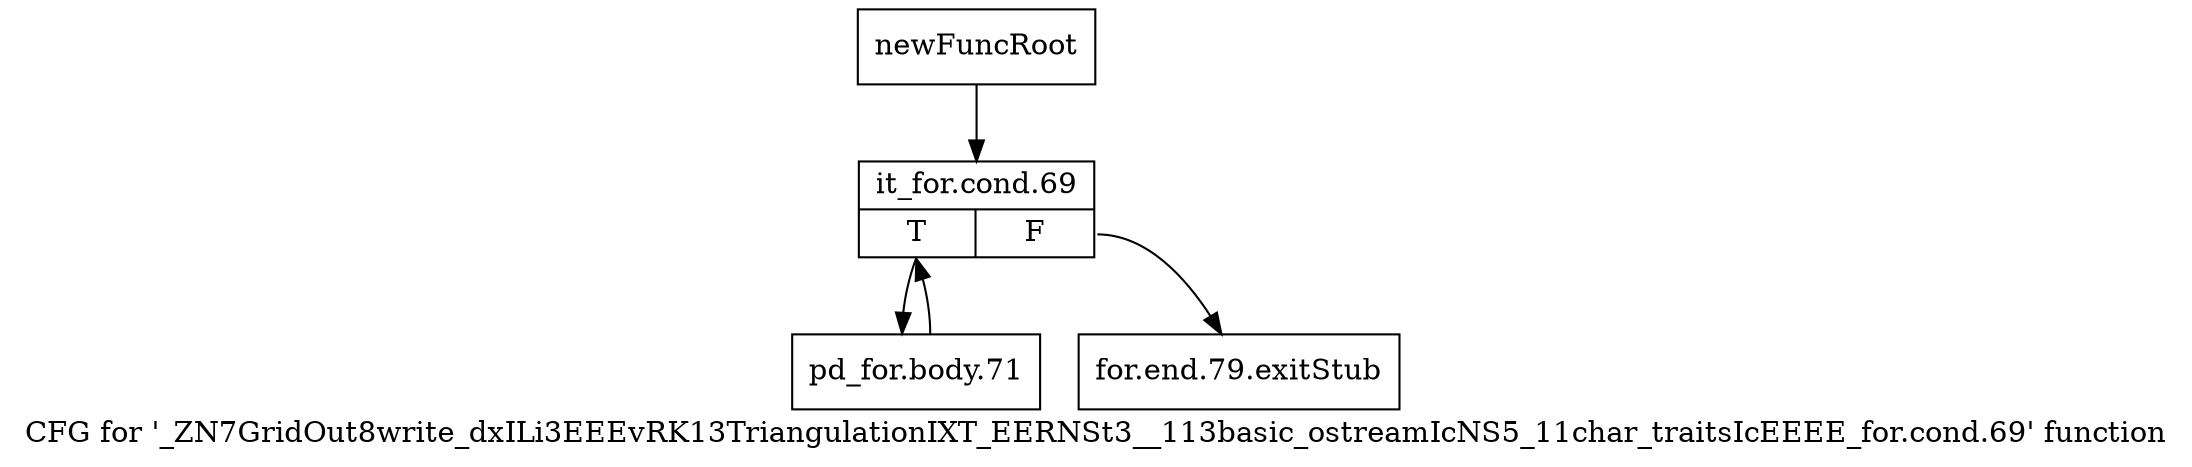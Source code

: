 digraph "CFG for '_ZN7GridOut8write_dxILi3EEEvRK13TriangulationIXT_EERNSt3__113basic_ostreamIcNS5_11char_traitsIcEEEE_for.cond.69' function" {
	label="CFG for '_ZN7GridOut8write_dxILi3EEEvRK13TriangulationIXT_EERNSt3__113basic_ostreamIcNS5_11char_traitsIcEEEE_for.cond.69' function";

	Node0x93c3d80 [shape=record,label="{newFuncRoot}"];
	Node0x93c3d80 -> Node0x93c3e20;
	Node0x93c3dd0 [shape=record,label="{for.end.79.exitStub}"];
	Node0x93c3e20 [shape=record,label="{it_for.cond.69|{<s0>T|<s1>F}}"];
	Node0x93c3e20:s0 -> Node0x93c3e70;
	Node0x93c3e20:s1 -> Node0x93c3dd0;
	Node0x93c3e70 [shape=record,label="{pd_for.body.71}"];
	Node0x93c3e70 -> Node0x93c3e20;
}
